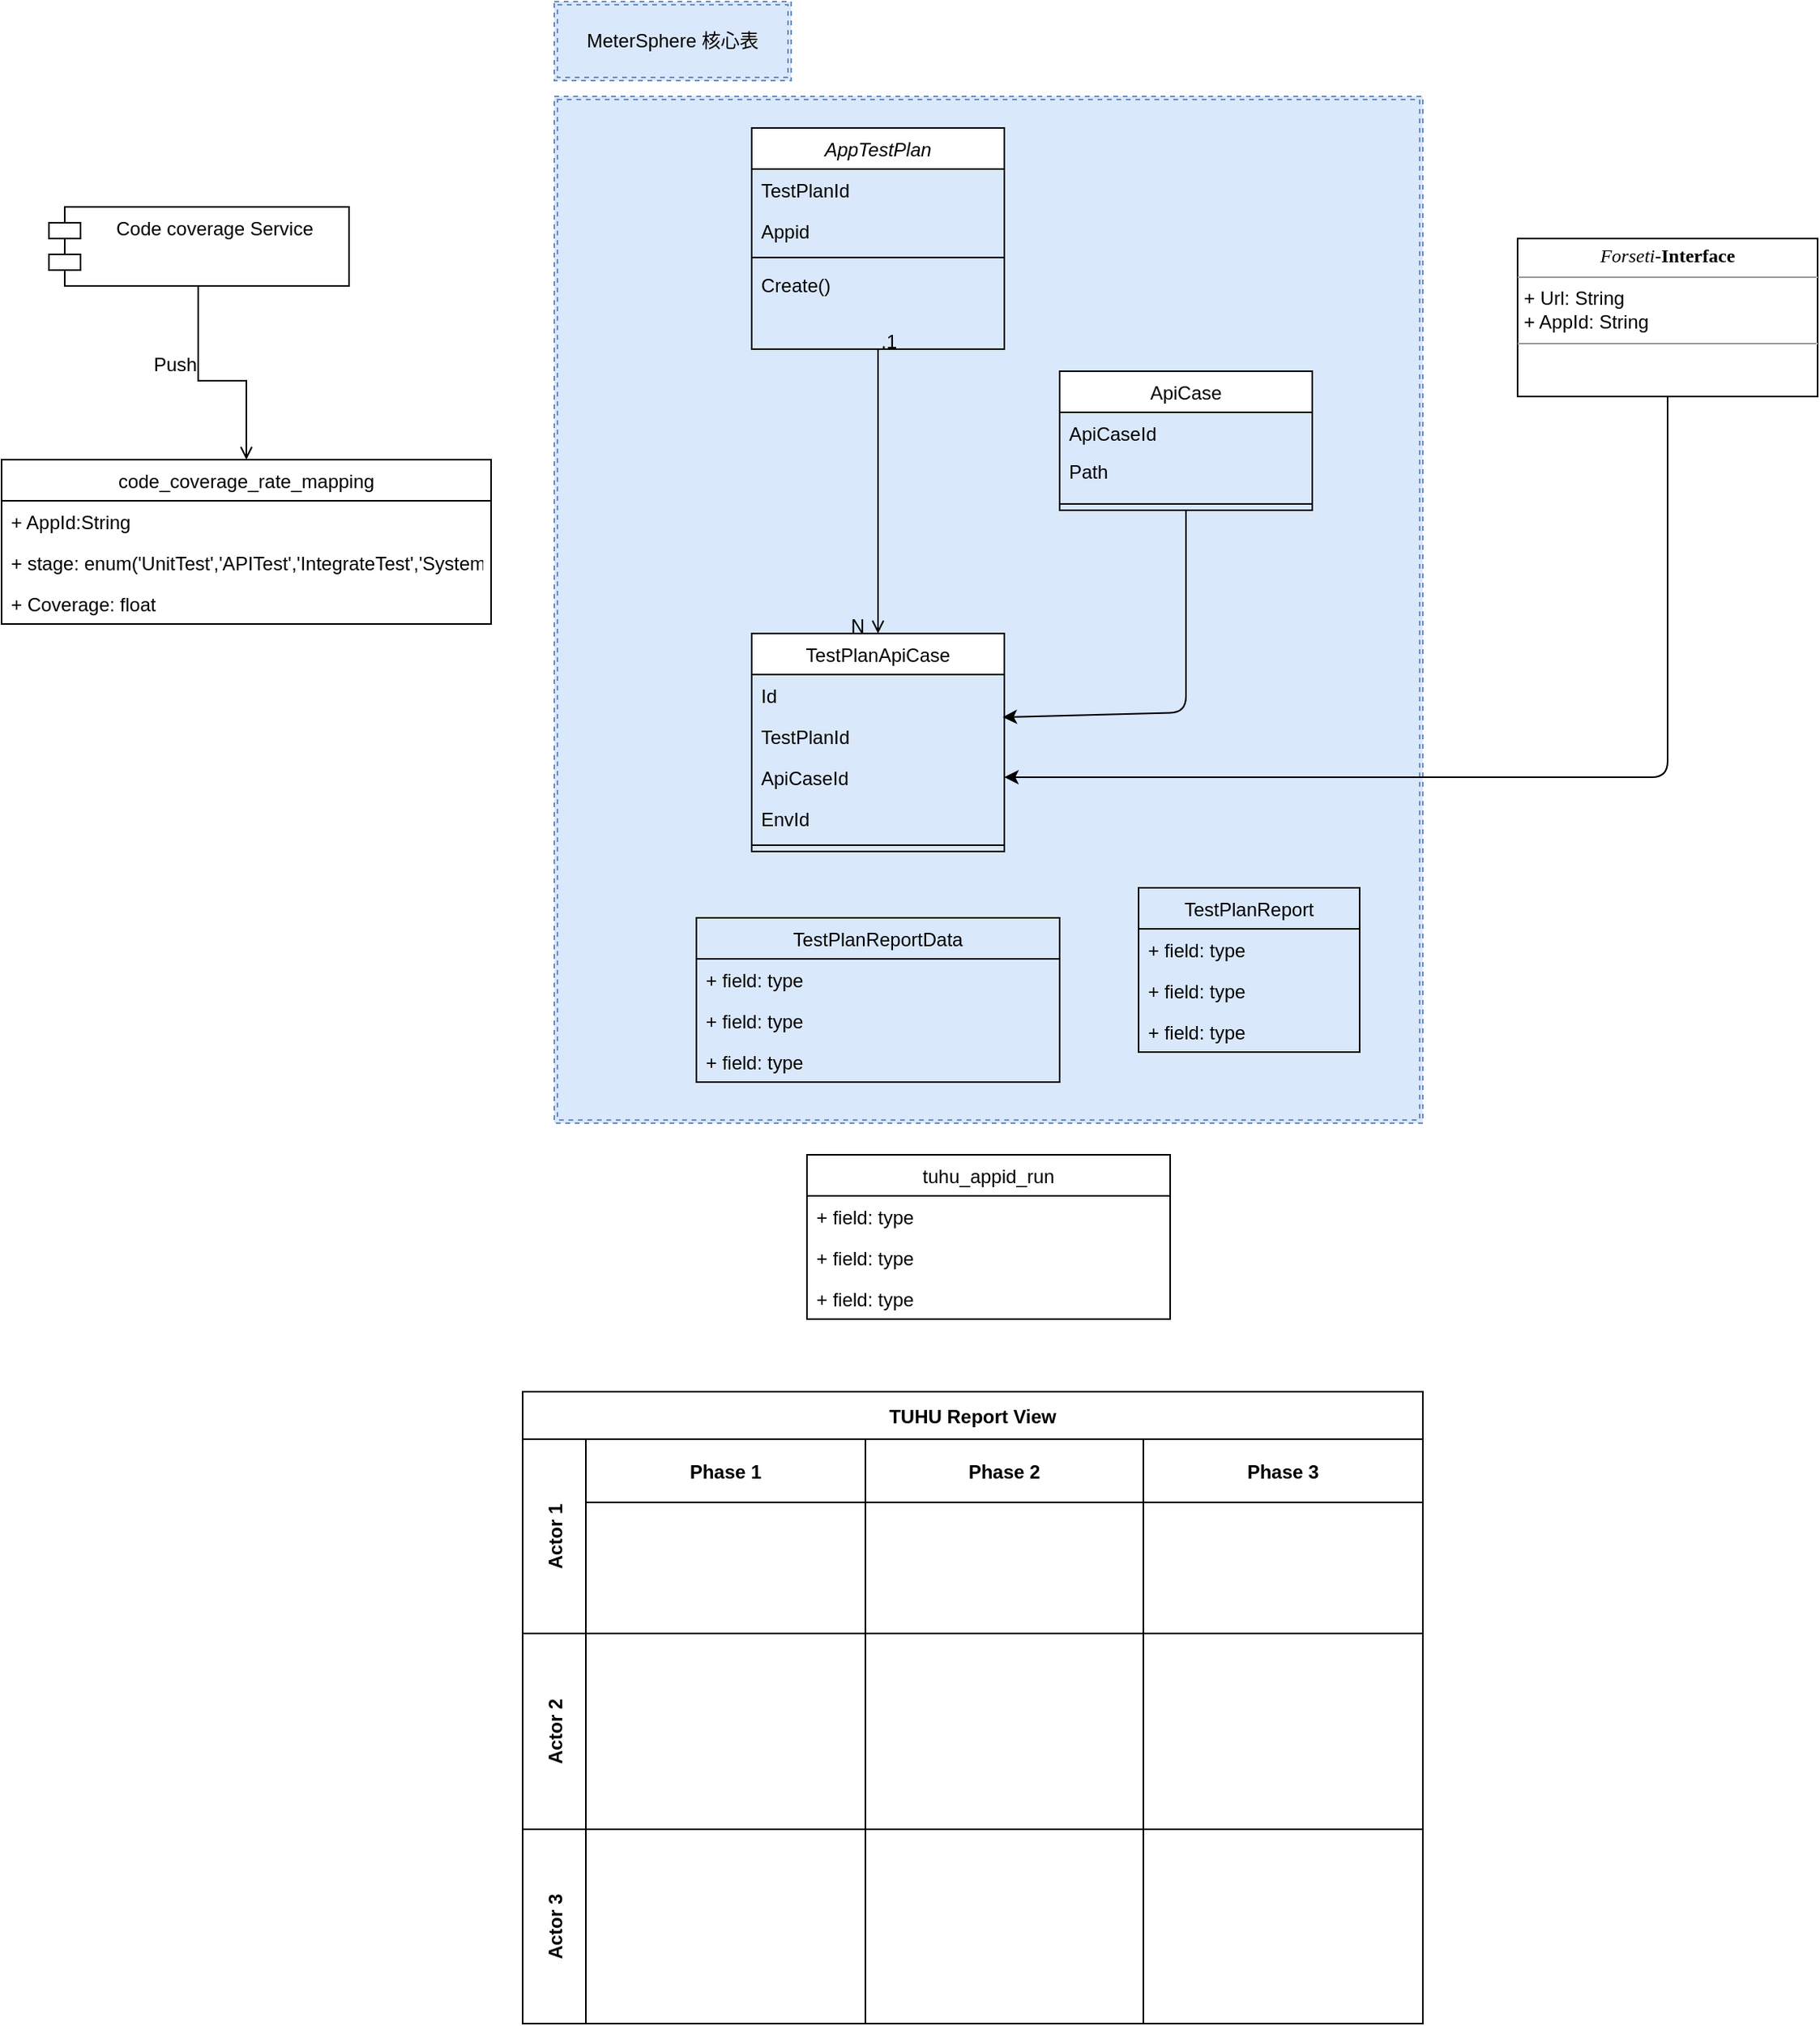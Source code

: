 <mxfile version="14.9.0" type="github">
  <diagram id="C5RBs43oDa-KdzZeNtuy" name="Page-1">
    <mxGraphModel dx="2552" dy="2045" grid="1" gridSize="10" guides="1" tooltips="1" connect="1" arrows="1" fold="1" page="1" pageScale="1" pageWidth="827" pageHeight="1169" math="0" shadow="0">
      <root>
        <mxCell id="WIyWlLk6GJQsqaUBKTNV-0" />
        <mxCell id="WIyWlLk6GJQsqaUBKTNV-1" parent="WIyWlLk6GJQsqaUBKTNV-0" />
        <mxCell id="5Utz_-exCH44QDMudk01-61" value="" style="shape=ext;double=1;rounded=0;whiteSpace=wrap;html=1;dashed=1;fillColor=#dae8fc;strokeColor=#6c8ebf;" vertex="1" parent="WIyWlLk6GJQsqaUBKTNV-1">
          <mxGeometry x="260" y="-20" width="550" height="650" as="geometry" />
        </mxCell>
        <mxCell id="zkfFHV4jXpPFQw0GAbJ--0" value="AppTestPlan" style="swimlane;fontStyle=2;align=center;verticalAlign=top;childLayout=stackLayout;horizontal=1;startSize=26;horizontalStack=0;resizeParent=1;resizeLast=0;collapsible=1;marginBottom=0;rounded=0;shadow=0;strokeWidth=1;" parent="WIyWlLk6GJQsqaUBKTNV-1" vertex="1">
          <mxGeometry x="385" width="160" height="140" as="geometry">
            <mxRectangle x="230" y="140" width="160" height="26" as="alternateBounds" />
          </mxGeometry>
        </mxCell>
        <mxCell id="zkfFHV4jXpPFQw0GAbJ--1" value="TestPlanId" style="text;align=left;verticalAlign=top;spacingLeft=4;spacingRight=4;overflow=hidden;rotatable=0;points=[[0,0.5],[1,0.5]];portConstraint=eastwest;" parent="zkfFHV4jXpPFQw0GAbJ--0" vertex="1">
          <mxGeometry y="26" width="160" height="26" as="geometry" />
        </mxCell>
        <mxCell id="zkfFHV4jXpPFQw0GAbJ--2" value="Appid" style="text;align=left;verticalAlign=top;spacingLeft=4;spacingRight=4;overflow=hidden;rotatable=0;points=[[0,0.5],[1,0.5]];portConstraint=eastwest;rounded=0;shadow=0;html=0;" parent="zkfFHV4jXpPFQw0GAbJ--0" vertex="1">
          <mxGeometry y="52" width="160" height="26" as="geometry" />
        </mxCell>
        <mxCell id="zkfFHV4jXpPFQw0GAbJ--4" value="" style="line;html=1;strokeWidth=1;align=left;verticalAlign=middle;spacingTop=-1;spacingLeft=3;spacingRight=3;rotatable=0;labelPosition=right;points=[];portConstraint=eastwest;" parent="zkfFHV4jXpPFQw0GAbJ--0" vertex="1">
          <mxGeometry y="78" width="160" height="8" as="geometry" />
        </mxCell>
        <mxCell id="zkfFHV4jXpPFQw0GAbJ--5" value="Create()" style="text;align=left;verticalAlign=top;spacingLeft=4;spacingRight=4;overflow=hidden;rotatable=0;points=[[0,0.5],[1,0.5]];portConstraint=eastwest;" parent="zkfFHV4jXpPFQw0GAbJ--0" vertex="1">
          <mxGeometry y="86" width="160" height="24" as="geometry" />
        </mxCell>
        <mxCell id="zkfFHV4jXpPFQw0GAbJ--17" value="TestPlanApiCase" style="swimlane;fontStyle=0;align=center;verticalAlign=top;childLayout=stackLayout;horizontal=1;startSize=26;horizontalStack=0;resizeParent=1;resizeLast=0;collapsible=1;marginBottom=0;rounded=0;shadow=0;strokeWidth=1;" parent="WIyWlLk6GJQsqaUBKTNV-1" vertex="1">
          <mxGeometry x="385" y="320" width="160" height="138" as="geometry">
            <mxRectangle x="550" y="140" width="160" height="26" as="alternateBounds" />
          </mxGeometry>
        </mxCell>
        <mxCell id="zkfFHV4jXpPFQw0GAbJ--18" value="Id" style="text;align=left;verticalAlign=top;spacingLeft=4;spacingRight=4;overflow=hidden;rotatable=0;points=[[0,0.5],[1,0.5]];portConstraint=eastwest;" parent="zkfFHV4jXpPFQw0GAbJ--17" vertex="1">
          <mxGeometry y="26" width="160" height="26" as="geometry" />
        </mxCell>
        <mxCell id="zkfFHV4jXpPFQw0GAbJ--19" value="TestPlanId" style="text;align=left;verticalAlign=top;spacingLeft=4;spacingRight=4;overflow=hidden;rotatable=0;points=[[0,0.5],[1,0.5]];portConstraint=eastwest;rounded=0;shadow=0;html=0;" parent="zkfFHV4jXpPFQw0GAbJ--17" vertex="1">
          <mxGeometry y="52" width="160" height="26" as="geometry" />
        </mxCell>
        <mxCell id="zkfFHV4jXpPFQw0GAbJ--20" value="ApiCaseId" style="text;align=left;verticalAlign=top;spacingLeft=4;spacingRight=4;overflow=hidden;rotatable=0;points=[[0,0.5],[1,0.5]];portConstraint=eastwest;rounded=0;shadow=0;html=0;" parent="zkfFHV4jXpPFQw0GAbJ--17" vertex="1">
          <mxGeometry y="78" width="160" height="26" as="geometry" />
        </mxCell>
        <mxCell id="zkfFHV4jXpPFQw0GAbJ--22" value="EnvId" style="text;align=left;verticalAlign=top;spacingLeft=4;spacingRight=4;overflow=hidden;rotatable=0;points=[[0,0.5],[1,0.5]];portConstraint=eastwest;rounded=0;shadow=0;html=0;" parent="zkfFHV4jXpPFQw0GAbJ--17" vertex="1">
          <mxGeometry y="104" width="160" height="26" as="geometry" />
        </mxCell>
        <mxCell id="zkfFHV4jXpPFQw0GAbJ--23" value="" style="line;html=1;strokeWidth=1;align=left;verticalAlign=middle;spacingTop=-1;spacingLeft=3;spacingRight=3;rotatable=0;labelPosition=right;points=[];portConstraint=eastwest;" parent="zkfFHV4jXpPFQw0GAbJ--17" vertex="1">
          <mxGeometry y="130" width="160" height="8" as="geometry" />
        </mxCell>
        <mxCell id="zkfFHV4jXpPFQw0GAbJ--26" value="" style="endArrow=open;shadow=0;strokeWidth=1;rounded=0;endFill=1;edgeStyle=elbowEdgeStyle;elbow=vertical;" parent="WIyWlLk6GJQsqaUBKTNV-1" source="zkfFHV4jXpPFQw0GAbJ--0" target="zkfFHV4jXpPFQw0GAbJ--17" edge="1">
          <mxGeometry x="0.5" y="41" relative="1" as="geometry">
            <mxPoint x="465" y="172" as="sourcePoint" />
            <mxPoint x="625" y="172" as="targetPoint" />
            <mxPoint x="-40" y="32" as="offset" />
          </mxGeometry>
        </mxCell>
        <mxCell id="zkfFHV4jXpPFQw0GAbJ--27" value=".1" style="resizable=0;align=left;verticalAlign=bottom;labelBackgroundColor=none;fontSize=12;" parent="zkfFHV4jXpPFQw0GAbJ--26" connectable="0" vertex="1">
          <mxGeometry x="-1" relative="1" as="geometry">
            <mxPoint y="4" as="offset" />
          </mxGeometry>
        </mxCell>
        <mxCell id="zkfFHV4jXpPFQw0GAbJ--28" value="N" style="resizable=0;align=right;verticalAlign=bottom;labelBackgroundColor=none;fontSize=12;" parent="zkfFHV4jXpPFQw0GAbJ--26" connectable="0" vertex="1">
          <mxGeometry x="1" relative="1" as="geometry">
            <mxPoint x="-7" y="4" as="offset" />
          </mxGeometry>
        </mxCell>
        <mxCell id="5Utz_-exCH44QDMudk01-1" value="&lt;p style=&quot;margin: 0px ; margin-top: 4px ; text-align: center&quot;&gt;&lt;font face=&quot;Verdana&quot;&gt;&lt;i&gt;Forseti-&lt;/i&gt;&lt;b&gt;Interface&lt;/b&gt;&lt;/font&gt;&lt;/p&gt;&lt;hr size=&quot;1&quot;&gt;&lt;p style=&quot;margin: 0px ; margin-left: 4px&quot;&gt;+ Url: String&lt;br&gt;+ AppId: String&lt;/p&gt;&lt;hr size=&quot;1&quot;&gt;&lt;p style=&quot;margin: 0px ; margin-left: 4px&quot;&gt;&lt;br&gt;&lt;/p&gt;" style="verticalAlign=top;align=left;overflow=fill;fontSize=12;fontFamily=Helvetica;html=1;" vertex="1" parent="WIyWlLk6GJQsqaUBKTNV-1">
          <mxGeometry x="870" y="70" width="190" height="100" as="geometry" />
        </mxCell>
        <mxCell id="5Utz_-exCH44QDMudk01-2" value="ApiCase" style="swimlane;fontStyle=0;align=center;verticalAlign=top;childLayout=stackLayout;horizontal=1;startSize=26;horizontalStack=0;resizeParent=1;resizeLast=0;collapsible=1;marginBottom=0;rounded=0;shadow=0;strokeWidth=1;" vertex="1" parent="WIyWlLk6GJQsqaUBKTNV-1">
          <mxGeometry x="580" y="154" width="160" height="88" as="geometry">
            <mxRectangle x="340" y="380" width="170" height="26" as="alternateBounds" />
          </mxGeometry>
        </mxCell>
        <mxCell id="5Utz_-exCH44QDMudk01-3" value="ApiCaseId" style="text;align=left;verticalAlign=top;spacingLeft=4;spacingRight=4;overflow=hidden;rotatable=0;points=[[0,0.5],[1,0.5]];portConstraint=eastwest;" vertex="1" parent="5Utz_-exCH44QDMudk01-2">
          <mxGeometry y="26" width="160" height="24" as="geometry" />
        </mxCell>
        <mxCell id="5Utz_-exCH44QDMudk01-19" value="Path" style="text;align=left;verticalAlign=top;spacingLeft=4;spacingRight=4;overflow=hidden;rotatable=0;points=[[0,0.5],[1,0.5]];portConstraint=eastwest;rounded=0;shadow=0;html=0;" vertex="1" parent="5Utz_-exCH44QDMudk01-2">
          <mxGeometry y="50" width="160" height="30" as="geometry" />
        </mxCell>
        <mxCell id="5Utz_-exCH44QDMudk01-4" value="" style="line;html=1;strokeWidth=1;align=left;verticalAlign=middle;spacingTop=-1;spacingLeft=3;spacingRight=3;rotatable=0;labelPosition=right;points=[];portConstraint=eastwest;" vertex="1" parent="5Utz_-exCH44QDMudk01-2">
          <mxGeometry y="80" width="160" height="8" as="geometry" />
        </mxCell>
        <mxCell id="5Utz_-exCH44QDMudk01-22" value="Code coverage Service" style="shape=module;align=left;spacingLeft=20;align=center;verticalAlign=top;" vertex="1" parent="WIyWlLk6GJQsqaUBKTNV-1">
          <mxGeometry x="-60" y="50" width="190" height="50" as="geometry" />
        </mxCell>
        <mxCell id="5Utz_-exCH44QDMudk01-25" value="code_coverage_rate_mapping" style="swimlane;fontStyle=0;childLayout=stackLayout;horizontal=1;startSize=26;fillColor=none;horizontalStack=0;resizeParent=1;resizeParentMax=0;resizeLast=0;collapsible=1;marginBottom=0;" vertex="1" parent="WIyWlLk6GJQsqaUBKTNV-1">
          <mxGeometry x="-90" y="210" width="310" height="104" as="geometry" />
        </mxCell>
        <mxCell id="5Utz_-exCH44QDMudk01-26" value="+ AppId:String" style="text;strokeColor=none;fillColor=none;align=left;verticalAlign=top;spacingLeft=4;spacingRight=4;overflow=hidden;rotatable=0;points=[[0,0.5],[1,0.5]];portConstraint=eastwest;" vertex="1" parent="5Utz_-exCH44QDMudk01-25">
          <mxGeometry y="26" width="310" height="26" as="geometry" />
        </mxCell>
        <mxCell id="5Utz_-exCH44QDMudk01-27" value="+ stage: enum(&#39;UnitTest&#39;,&#39;APITest&#39;,&#39;IntegrateTest&#39;,&#39;SystemTest&#39;,&#39;All&#39;)" style="text;strokeColor=none;fillColor=none;align=left;verticalAlign=top;spacingLeft=4;spacingRight=4;overflow=hidden;rotatable=0;points=[[0,0.5],[1,0.5]];portConstraint=eastwest;" vertex="1" parent="5Utz_-exCH44QDMudk01-25">
          <mxGeometry y="52" width="310" height="26" as="geometry" />
        </mxCell>
        <mxCell id="5Utz_-exCH44QDMudk01-28" value="+ Coverage: float" style="text;strokeColor=none;fillColor=none;align=left;verticalAlign=top;spacingLeft=4;spacingRight=4;overflow=hidden;rotatable=0;points=[[0,0.5],[1,0.5]];portConstraint=eastwest;" vertex="1" parent="5Utz_-exCH44QDMudk01-25">
          <mxGeometry y="78" width="310" height="26" as="geometry" />
        </mxCell>
        <mxCell id="5Utz_-exCH44QDMudk01-29" value="" style="endArrow=open;shadow=0;strokeWidth=1;rounded=0;endFill=1;edgeStyle=elbowEdgeStyle;elbow=vertical;entryX=0.5;entryY=0;entryDx=0;entryDy=0;" edge="1" parent="WIyWlLk6GJQsqaUBKTNV-1" target="5Utz_-exCH44QDMudk01-25">
          <mxGeometry x="0.5" y="41" relative="1" as="geometry">
            <mxPoint x="34.5" y="100" as="sourcePoint" />
            <mxPoint x="34.5" y="200" as="targetPoint" />
            <mxPoint x="-40" y="32" as="offset" />
            <Array as="points">
              <mxPoint x="34.5" y="160" />
            </Array>
          </mxGeometry>
        </mxCell>
        <mxCell id="5Utz_-exCH44QDMudk01-30" value="" style="resizable=0;align=left;verticalAlign=bottom;labelBackgroundColor=none;fontSize=12;" connectable="0" vertex="1" parent="5Utz_-exCH44QDMudk01-29">
          <mxGeometry x="-1" relative="1" as="geometry">
            <mxPoint y="4" as="offset" />
          </mxGeometry>
        </mxCell>
        <mxCell id="5Utz_-exCH44QDMudk01-32" value="Push" style="text;html=1;strokeColor=none;fillColor=none;align=center;verticalAlign=middle;whiteSpace=wrap;rounded=0;" vertex="1" parent="WIyWlLk6GJQsqaUBKTNV-1">
          <mxGeometry y="140" width="40" height="20" as="geometry" />
        </mxCell>
        <mxCell id="5Utz_-exCH44QDMudk01-34" value="TestPlanReport" style="swimlane;fontStyle=0;childLayout=stackLayout;horizontal=1;startSize=26;fillColor=none;horizontalStack=0;resizeParent=1;resizeParentMax=0;resizeLast=0;collapsible=1;marginBottom=0;" vertex="1" parent="WIyWlLk6GJQsqaUBKTNV-1">
          <mxGeometry x="630" y="481" width="140" height="104" as="geometry" />
        </mxCell>
        <mxCell id="5Utz_-exCH44QDMudk01-35" value="+ field: type" style="text;strokeColor=none;fillColor=none;align=left;verticalAlign=top;spacingLeft=4;spacingRight=4;overflow=hidden;rotatable=0;points=[[0,0.5],[1,0.5]];portConstraint=eastwest;" vertex="1" parent="5Utz_-exCH44QDMudk01-34">
          <mxGeometry y="26" width="140" height="26" as="geometry" />
        </mxCell>
        <mxCell id="5Utz_-exCH44QDMudk01-36" value="+ field: type" style="text;strokeColor=none;fillColor=none;align=left;verticalAlign=top;spacingLeft=4;spacingRight=4;overflow=hidden;rotatable=0;points=[[0,0.5],[1,0.5]];portConstraint=eastwest;" vertex="1" parent="5Utz_-exCH44QDMudk01-34">
          <mxGeometry y="52" width="140" height="26" as="geometry" />
        </mxCell>
        <mxCell id="5Utz_-exCH44QDMudk01-37" value="+ field: type" style="text;strokeColor=none;fillColor=none;align=left;verticalAlign=top;spacingLeft=4;spacingRight=4;overflow=hidden;rotatable=0;points=[[0,0.5],[1,0.5]];portConstraint=eastwest;" vertex="1" parent="5Utz_-exCH44QDMudk01-34">
          <mxGeometry y="78" width="140" height="26" as="geometry" />
        </mxCell>
        <mxCell id="5Utz_-exCH44QDMudk01-38" value="" style="endArrow=classic;html=1;entryX=1;entryY=0.5;entryDx=0;entryDy=0;exitX=0.5;exitY=1;exitDx=0;exitDy=0;" edge="1" parent="WIyWlLk6GJQsqaUBKTNV-1" source="5Utz_-exCH44QDMudk01-1" target="zkfFHV4jXpPFQw0GAbJ--20">
          <mxGeometry width="50" height="50" relative="1" as="geometry">
            <mxPoint x="620" y="320" as="sourcePoint" />
            <mxPoint x="470" y="430" as="targetPoint" />
            <Array as="points">
              <mxPoint x="965" y="411" />
              <mxPoint x="690" y="411" />
            </Array>
          </mxGeometry>
        </mxCell>
        <mxCell id="5Utz_-exCH44QDMudk01-39" value="TestPlanReportData" style="swimlane;fontStyle=0;childLayout=stackLayout;horizontal=1;startSize=26;fillColor=none;horizontalStack=0;resizeParent=1;resizeParentMax=0;resizeLast=0;collapsible=1;marginBottom=0;" vertex="1" parent="WIyWlLk6GJQsqaUBKTNV-1">
          <mxGeometry x="350" y="500" width="230" height="104" as="geometry" />
        </mxCell>
        <mxCell id="5Utz_-exCH44QDMudk01-40" value="+ field: type" style="text;strokeColor=none;fillColor=none;align=left;verticalAlign=top;spacingLeft=4;spacingRight=4;overflow=hidden;rotatable=0;points=[[0,0.5],[1,0.5]];portConstraint=eastwest;" vertex="1" parent="5Utz_-exCH44QDMudk01-39">
          <mxGeometry y="26" width="230" height="26" as="geometry" />
        </mxCell>
        <mxCell id="5Utz_-exCH44QDMudk01-41" value="+ field: type" style="text;strokeColor=none;fillColor=none;align=left;verticalAlign=top;spacingLeft=4;spacingRight=4;overflow=hidden;rotatable=0;points=[[0,0.5],[1,0.5]];portConstraint=eastwest;" vertex="1" parent="5Utz_-exCH44QDMudk01-39">
          <mxGeometry y="52" width="230" height="26" as="geometry" />
        </mxCell>
        <mxCell id="5Utz_-exCH44QDMudk01-42" value="+ field: type" style="text;strokeColor=none;fillColor=none;align=left;verticalAlign=top;spacingLeft=4;spacingRight=4;overflow=hidden;rotatable=0;points=[[0,0.5],[1,0.5]];portConstraint=eastwest;" vertex="1" parent="5Utz_-exCH44QDMudk01-39">
          <mxGeometry y="78" width="230" height="26" as="geometry" />
        </mxCell>
        <mxCell id="5Utz_-exCH44QDMudk01-44" value="tuhu_appid_run" style="swimlane;fontStyle=0;childLayout=stackLayout;horizontal=1;startSize=26;fillColor=none;horizontalStack=0;resizeParent=1;resizeParentMax=0;resizeLast=0;collapsible=1;marginBottom=0;" vertex="1" parent="WIyWlLk6GJQsqaUBKTNV-1">
          <mxGeometry x="420" y="650" width="230" height="104" as="geometry" />
        </mxCell>
        <mxCell id="5Utz_-exCH44QDMudk01-45" value="+ field: type" style="text;strokeColor=none;fillColor=none;align=left;verticalAlign=top;spacingLeft=4;spacingRight=4;overflow=hidden;rotatable=0;points=[[0,0.5],[1,0.5]];portConstraint=eastwest;" vertex="1" parent="5Utz_-exCH44QDMudk01-44">
          <mxGeometry y="26" width="230" height="26" as="geometry" />
        </mxCell>
        <mxCell id="5Utz_-exCH44QDMudk01-46" value="+ field: type" style="text;strokeColor=none;fillColor=none;align=left;verticalAlign=top;spacingLeft=4;spacingRight=4;overflow=hidden;rotatable=0;points=[[0,0.5],[1,0.5]];portConstraint=eastwest;" vertex="1" parent="5Utz_-exCH44QDMudk01-44">
          <mxGeometry y="52" width="230" height="26" as="geometry" />
        </mxCell>
        <mxCell id="5Utz_-exCH44QDMudk01-47" value="+ field: type" style="text;strokeColor=none;fillColor=none;align=left;verticalAlign=top;spacingLeft=4;spacingRight=4;overflow=hidden;rotatable=0;points=[[0,0.5],[1,0.5]];portConstraint=eastwest;" vertex="1" parent="5Utz_-exCH44QDMudk01-44">
          <mxGeometry y="78" width="230" height="26" as="geometry" />
        </mxCell>
        <mxCell id="5Utz_-exCH44QDMudk01-48" value="TUHU Report View" style="shape=table;childLayout=tableLayout;rowLines=0;columnLines=0;startSize=30;collapsible=0;recursiveResize=0;expand=0;pointerEvents=0;fontStyle=1;align=center;" vertex="1" parent="WIyWlLk6GJQsqaUBKTNV-1">
          <mxGeometry x="240" y="800" width="570" height="400" as="geometry" />
        </mxCell>
        <mxCell id="5Utz_-exCH44QDMudk01-49" value="Actor 1" style="swimlane;horizontal=0;points=[[0,0.5],[1,0.5]];portConstraint=eastwest;startSize=40;collapsible=0;recursiveResize=0;expand=0;pointerEvents=0;fontStyle=1" vertex="1" parent="5Utz_-exCH44QDMudk01-48">
          <mxGeometry y="30" width="570" height="123" as="geometry" />
        </mxCell>
        <mxCell id="5Utz_-exCH44QDMudk01-50" value="Phase 1" style="swimlane;connectable=0;startSize=40;collapsible=0;recursiveResize=0;expand=0;pointerEvents=0;" vertex="1" parent="5Utz_-exCH44QDMudk01-49">
          <mxGeometry x="40" width="177" height="123" as="geometry" />
        </mxCell>
        <mxCell id="5Utz_-exCH44QDMudk01-51" value="Phase 2" style="swimlane;connectable=0;startSize=40;collapsible=0;recursiveResize=0;expand=0;pointerEvents=0;" vertex="1" parent="5Utz_-exCH44QDMudk01-49">
          <mxGeometry x="217" width="176" height="123" as="geometry" />
        </mxCell>
        <mxCell id="5Utz_-exCH44QDMudk01-52" value="Phase 3" style="swimlane;connectable=0;startSize=40;collapsible=0;recursiveResize=0;expand=0;pointerEvents=0;" vertex="1" parent="5Utz_-exCH44QDMudk01-49">
          <mxGeometry x="393" width="177" height="123" as="geometry" />
        </mxCell>
        <mxCell id="5Utz_-exCH44QDMudk01-53" value="Actor 2" style="swimlane;horizontal=0;points=[[0,0.5],[1,0.5]];portConstraint=eastwest;startSize=40;collapsible=0;recursiveResize=0;expand=0;pointerEvents=0;" vertex="1" parent="5Utz_-exCH44QDMudk01-48">
          <mxGeometry y="153" width="570" height="124" as="geometry" />
        </mxCell>
        <mxCell id="5Utz_-exCH44QDMudk01-54" value="" style="swimlane;connectable=0;startSize=0;collapsible=0;recursiveResize=0;expand=0;pointerEvents=0;" vertex="1" parent="5Utz_-exCH44QDMudk01-53">
          <mxGeometry x="40" width="177" height="124" as="geometry" />
        </mxCell>
        <mxCell id="5Utz_-exCH44QDMudk01-55" value="" style="swimlane;connectable=0;startSize=0;collapsible=0;recursiveResize=0;expand=0;pointerEvents=0;" vertex="1" parent="5Utz_-exCH44QDMudk01-53">
          <mxGeometry x="217" width="176" height="124" as="geometry" />
        </mxCell>
        <mxCell id="5Utz_-exCH44QDMudk01-56" value="" style="swimlane;connectable=0;startSize=0;collapsible=0;recursiveResize=0;expand=0;pointerEvents=0;" vertex="1" parent="5Utz_-exCH44QDMudk01-53">
          <mxGeometry x="393" width="177" height="124" as="geometry" />
        </mxCell>
        <mxCell id="5Utz_-exCH44QDMudk01-57" value="Actor 3" style="swimlane;horizontal=0;points=[[0,0.5],[1,0.5]];portConstraint=eastwest;startSize=40;collapsible=0;recursiveResize=0;expand=0;pointerEvents=0;" vertex="1" parent="5Utz_-exCH44QDMudk01-48">
          <mxGeometry y="277" width="570" height="123" as="geometry" />
        </mxCell>
        <mxCell id="5Utz_-exCH44QDMudk01-58" value="" style="swimlane;connectable=0;startSize=0;collapsible=0;recursiveResize=0;expand=0;pointerEvents=0;" vertex="1" parent="5Utz_-exCH44QDMudk01-57">
          <mxGeometry x="40" width="177" height="123" as="geometry" />
        </mxCell>
        <mxCell id="5Utz_-exCH44QDMudk01-59" value="" style="swimlane;connectable=0;startSize=0;collapsible=0;recursiveResize=0;expand=0;pointerEvents=0;" vertex="1" parent="5Utz_-exCH44QDMudk01-57">
          <mxGeometry x="217" width="176" height="123" as="geometry" />
        </mxCell>
        <mxCell id="5Utz_-exCH44QDMudk01-60" value="" style="swimlane;connectable=0;startSize=0;collapsible=0;recursiveResize=0;expand=0;pointerEvents=0;" vertex="1" parent="5Utz_-exCH44QDMudk01-57">
          <mxGeometry x="393" width="177" height="123" as="geometry" />
        </mxCell>
        <mxCell id="5Utz_-exCH44QDMudk01-64" value="MeterSphere 核心表" style="shape=ext;double=1;rounded=0;whiteSpace=wrap;html=1;dashed=1;fillColor=#dae8fc;strokeColor=#6c8ebf;" vertex="1" parent="WIyWlLk6GJQsqaUBKTNV-1">
          <mxGeometry x="260" y="-80" width="150" height="50" as="geometry" />
        </mxCell>
        <mxCell id="5Utz_-exCH44QDMudk01-68" value="" style="endArrow=classic;html=1;exitX=0.5;exitY=1;exitDx=0;exitDy=0;" edge="1" parent="WIyWlLk6GJQsqaUBKTNV-1" source="5Utz_-exCH44QDMudk01-2">
          <mxGeometry width="50" height="50" relative="1" as="geometry">
            <mxPoint x="975" y="180" as="sourcePoint" />
            <mxPoint x="544" y="373" as="targetPoint" />
            <Array as="points">
              <mxPoint x="660" y="370" />
            </Array>
          </mxGeometry>
        </mxCell>
      </root>
    </mxGraphModel>
  </diagram>
</mxfile>
